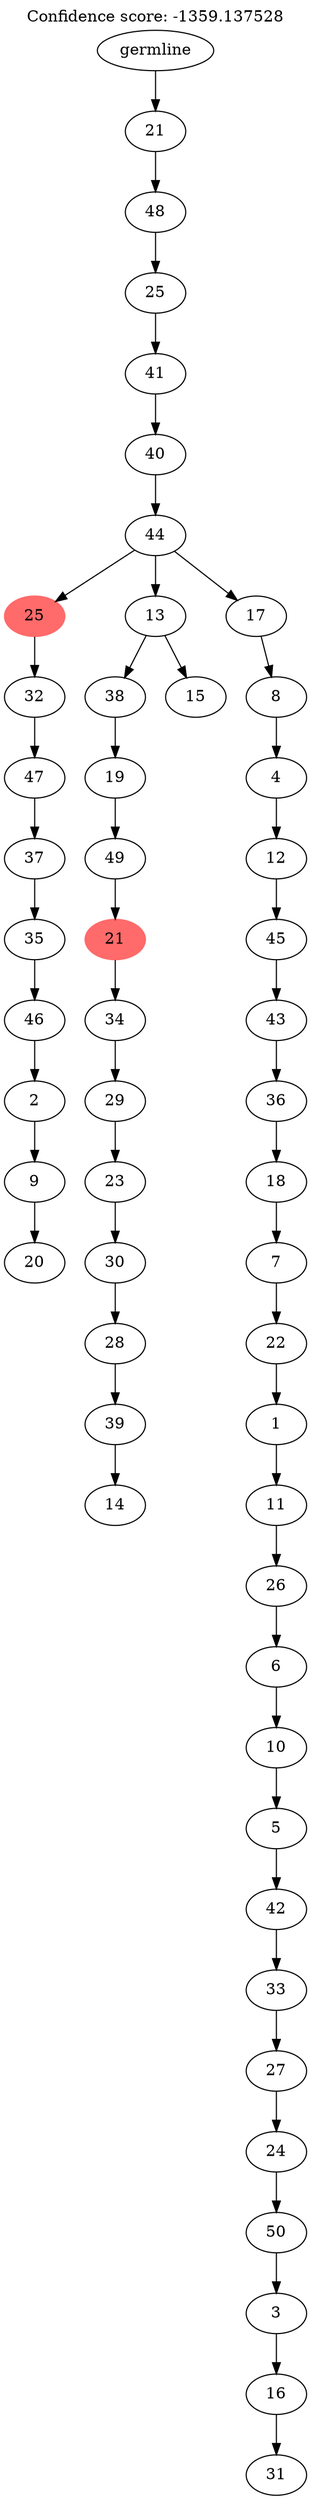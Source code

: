 digraph g {
	"51" -> "52";
	"52" [label="20"];
	"50" -> "51";
	"51" [label="9"];
	"49" -> "50";
	"50" [label="2"];
	"48" -> "49";
	"49" [label="46"];
	"47" -> "48";
	"48" [label="35"];
	"46" -> "47";
	"47" [label="37"];
	"45" -> "46";
	"46" [label="47"];
	"44" -> "45";
	"45" [label="32"];
	"42" -> "43";
	"43" [label="14"];
	"41" -> "42";
	"42" [label="39"];
	"40" -> "41";
	"41" [label="28"];
	"39" -> "40";
	"40" [label="30"];
	"38" -> "39";
	"39" [label="23"];
	"37" -> "38";
	"38" [label="29"];
	"36" -> "37";
	"37" [label="34"];
	"35" -> "36";
	"36" [color=indianred1, style=filled, label="21"];
	"34" -> "35";
	"35" [label="49"];
	"33" -> "34";
	"34" [label="19"];
	"31" -> "32";
	"32" [label="15"];
	"31" -> "33";
	"33" [label="38"];
	"29" -> "30";
	"30" [label="31"];
	"28" -> "29";
	"29" [label="16"];
	"27" -> "28";
	"28" [label="3"];
	"26" -> "27";
	"27" [label="50"];
	"25" -> "26";
	"26" [label="24"];
	"24" -> "25";
	"25" [label="27"];
	"23" -> "24";
	"24" [label="33"];
	"22" -> "23";
	"23" [label="42"];
	"21" -> "22";
	"22" [label="5"];
	"20" -> "21";
	"21" [label="10"];
	"19" -> "20";
	"20" [label="6"];
	"18" -> "19";
	"19" [label="26"];
	"17" -> "18";
	"18" [label="11"];
	"16" -> "17";
	"17" [label="1"];
	"15" -> "16";
	"16" [label="22"];
	"14" -> "15";
	"15" [label="7"];
	"13" -> "14";
	"14" [label="18"];
	"12" -> "13";
	"13" [label="36"];
	"11" -> "12";
	"12" [label="43"];
	"10" -> "11";
	"11" [label="45"];
	"9" -> "10";
	"10" [label="12"];
	"8" -> "9";
	"9" [label="4"];
	"7" -> "8";
	"8" [label="8"];
	"6" -> "7";
	"7" [label="17"];
	"6" -> "31";
	"31" [label="13"];
	"6" -> "44";
	"44" [color=indianred1, style=filled, label="25"];
	"5" -> "6";
	"6" [label="44"];
	"4" -> "5";
	"5" [label="40"];
	"3" -> "4";
	"4" [label="41"];
	"2" -> "3";
	"3" [label="25"];
	"1" -> "2";
	"2" [label="48"];
	"0" -> "1";
	"1" [label="21"];
	"0" [label="germline"];
	labelloc="t";
	label="Confidence score: -1359.137528";
}
